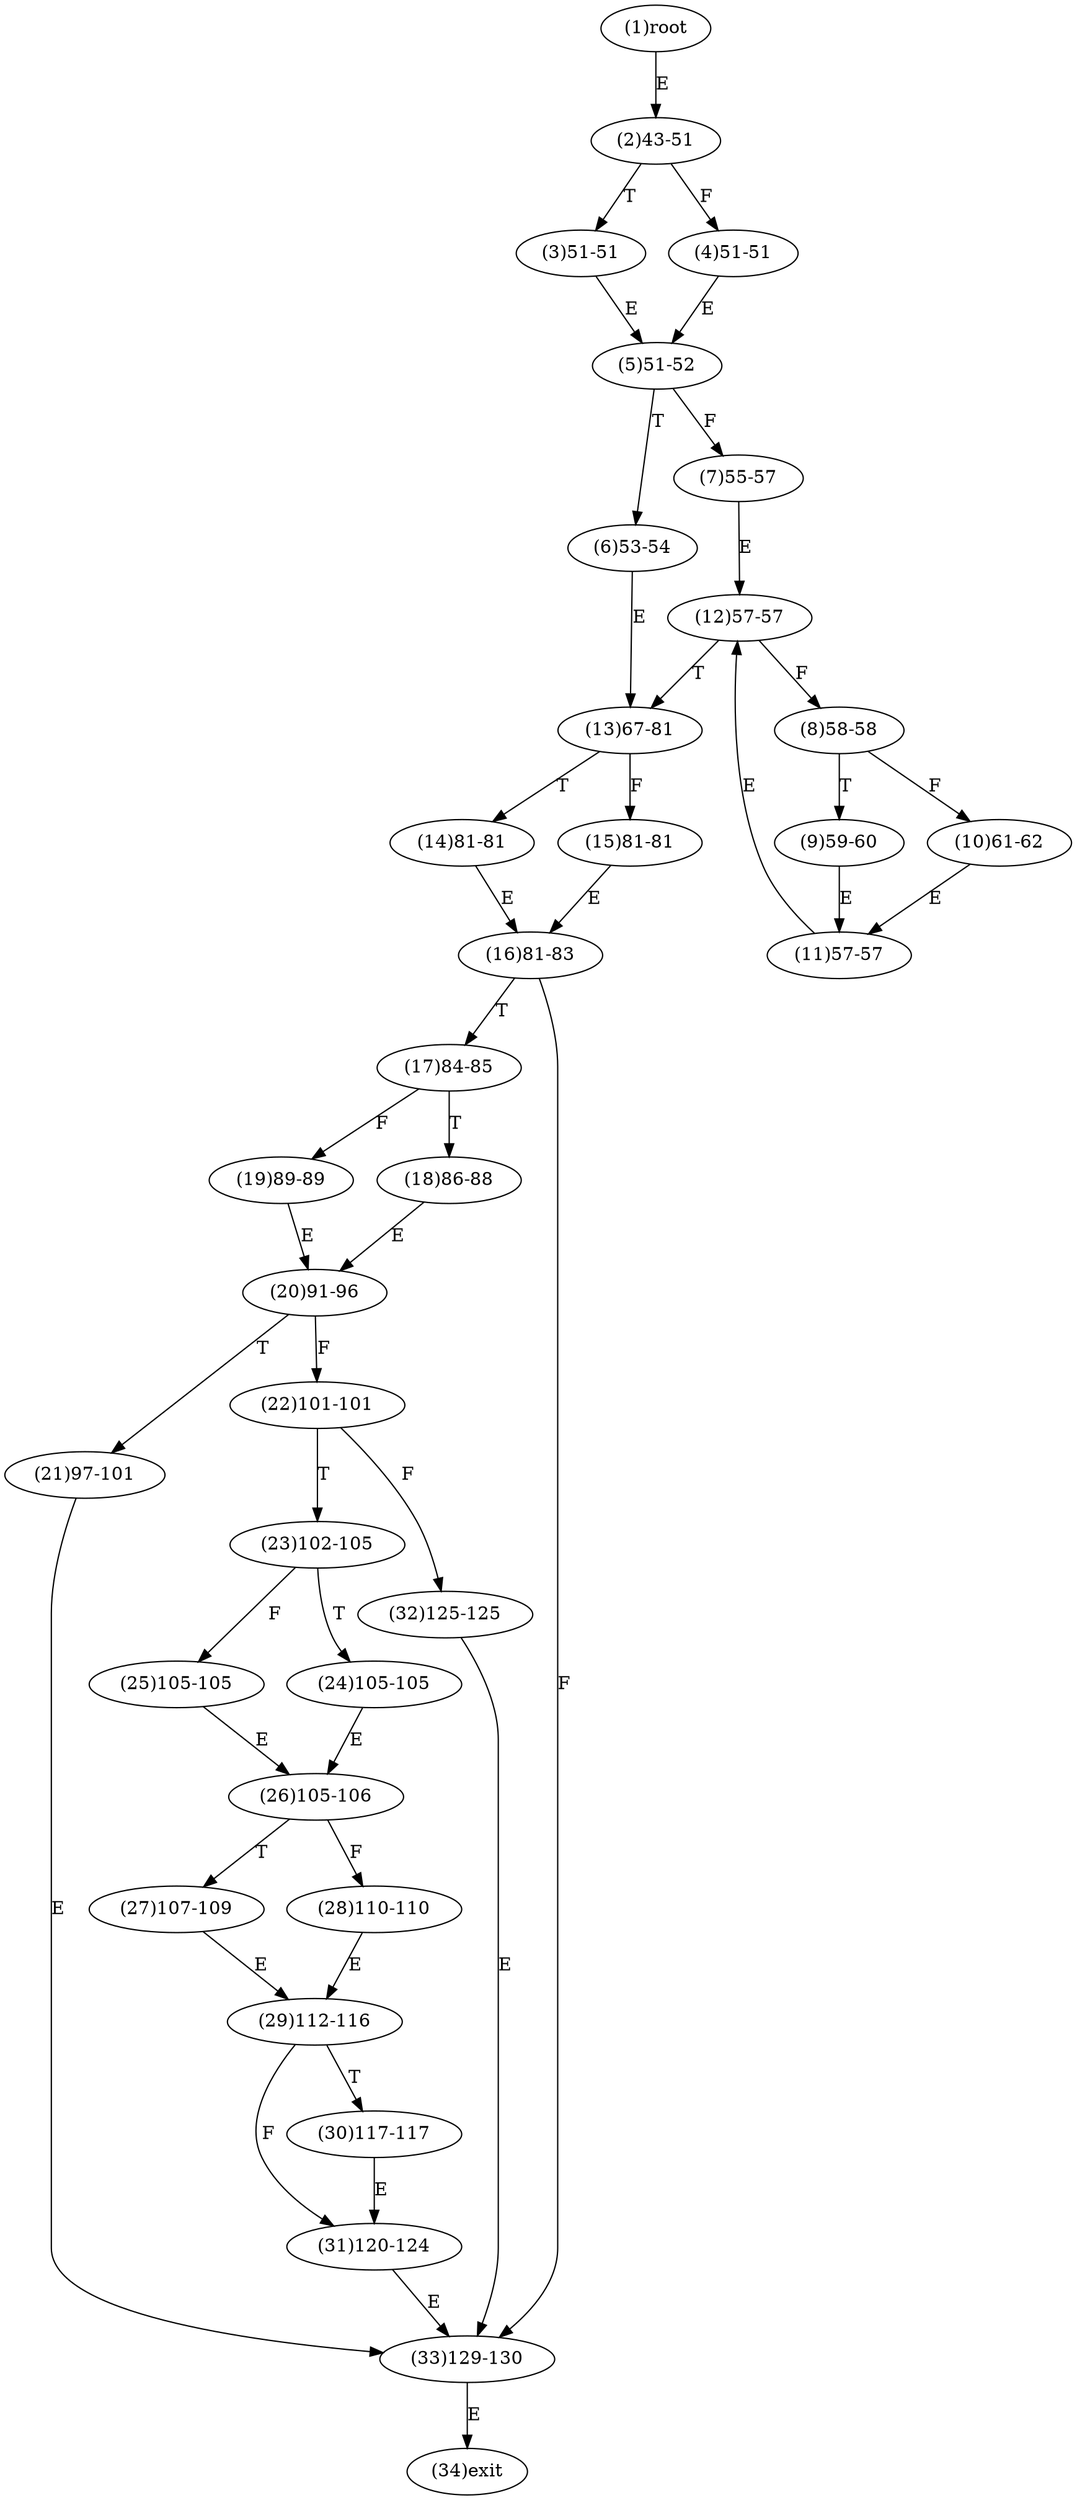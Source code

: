 digraph "" { 
1[ label="(1)root"];
2[ label="(2)43-51"];
3[ label="(3)51-51"];
4[ label="(4)51-51"];
5[ label="(5)51-52"];
6[ label="(6)53-54"];
7[ label="(7)55-57"];
8[ label="(8)58-58"];
9[ label="(9)59-60"];
10[ label="(10)61-62"];
11[ label="(11)57-57"];
12[ label="(12)57-57"];
13[ label="(13)67-81"];
14[ label="(14)81-81"];
15[ label="(15)81-81"];
17[ label="(17)84-85"];
16[ label="(16)81-83"];
19[ label="(19)89-89"];
18[ label="(18)86-88"];
21[ label="(21)97-101"];
20[ label="(20)91-96"];
23[ label="(23)102-105"];
22[ label="(22)101-101"];
25[ label="(25)105-105"];
24[ label="(24)105-105"];
27[ label="(27)107-109"];
26[ label="(26)105-106"];
29[ label="(29)112-116"];
28[ label="(28)110-110"];
31[ label="(31)120-124"];
30[ label="(30)117-117"];
34[ label="(34)exit"];
32[ label="(32)125-125"];
33[ label="(33)129-130"];
1->2[ label="E"];
2->4[ label="F"];
2->3[ label="T"];
3->5[ label="E"];
4->5[ label="E"];
5->7[ label="F"];
5->6[ label="T"];
6->13[ label="E"];
7->12[ label="E"];
8->10[ label="F"];
8->9[ label="T"];
9->11[ label="E"];
10->11[ label="E"];
11->12[ label="E"];
12->8[ label="F"];
12->13[ label="T"];
13->15[ label="F"];
13->14[ label="T"];
14->16[ label="E"];
15->16[ label="E"];
16->33[ label="F"];
16->17[ label="T"];
17->19[ label="F"];
17->18[ label="T"];
18->20[ label="E"];
19->20[ label="E"];
20->22[ label="F"];
20->21[ label="T"];
21->33[ label="E"];
22->32[ label="F"];
22->23[ label="T"];
23->25[ label="F"];
23->24[ label="T"];
24->26[ label="E"];
25->26[ label="E"];
26->28[ label="F"];
26->27[ label="T"];
27->29[ label="E"];
28->29[ label="E"];
29->31[ label="F"];
29->30[ label="T"];
30->31[ label="E"];
31->33[ label="E"];
32->33[ label="E"];
33->34[ label="E"];
}